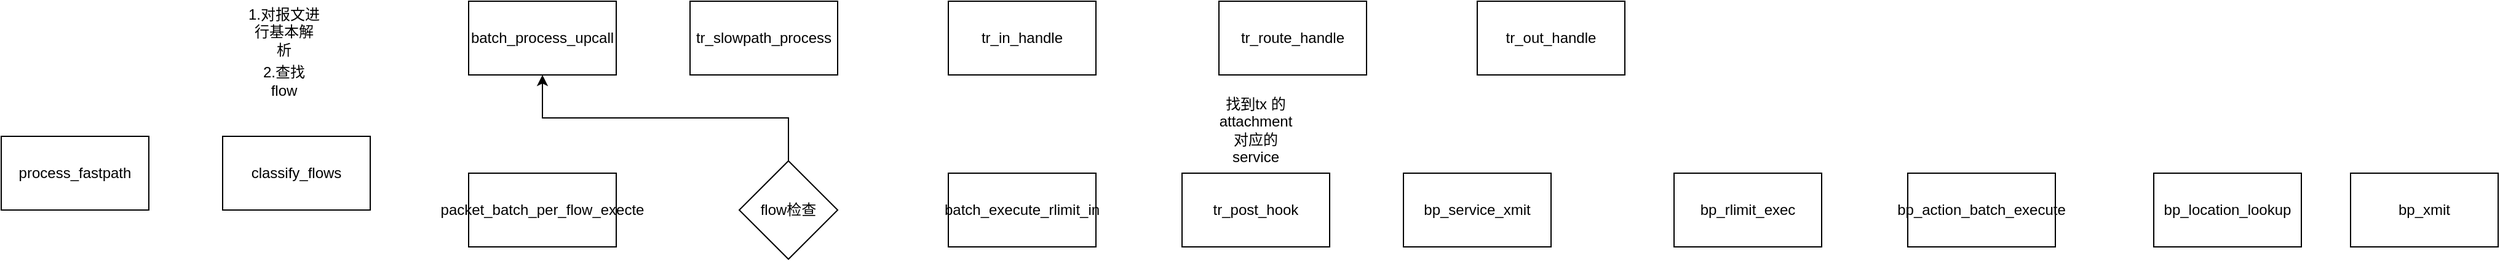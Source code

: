 <mxfile version="21.5.0" type="github">
  <diagram name="第 1 页" id="87Yfs_Ntz_JQIKTqwcT3">
    <mxGraphModel dx="1187" dy="710" grid="1" gridSize="10" guides="1" tooltips="1" connect="1" arrows="1" fold="1" page="1" pageScale="1" pageWidth="4681" pageHeight="3300" math="0" shadow="0">
      <root>
        <mxCell id="0" />
        <mxCell id="1" parent="0" />
        <mxCell id="91VsN9PyEfKSXGo8g_rL-1" value="process_fastpath" style="rounded=0;whiteSpace=wrap;html=1;" vertex="1" parent="1">
          <mxGeometry x="80" y="290" width="120" height="60" as="geometry" />
        </mxCell>
        <mxCell id="91VsN9PyEfKSXGo8g_rL-2" value="classify_flows" style="rounded=0;whiteSpace=wrap;html=1;" vertex="1" parent="1">
          <mxGeometry x="260" y="290" width="120" height="60" as="geometry" />
        </mxCell>
        <mxCell id="91VsN9PyEfKSXGo8g_rL-3" value="1.对报文进行基本解析" style="text;html=1;strokeColor=none;fillColor=none;align=center;verticalAlign=middle;whiteSpace=wrap;rounded=0;" vertex="1" parent="1">
          <mxGeometry x="280" y="190" width="60" height="30" as="geometry" />
        </mxCell>
        <mxCell id="91VsN9PyEfKSXGo8g_rL-4" value="2.查找 flow" style="text;html=1;strokeColor=none;fillColor=none;align=center;verticalAlign=middle;whiteSpace=wrap;rounded=0;" vertex="1" parent="1">
          <mxGeometry x="280" y="230" width="60" height="30" as="geometry" />
        </mxCell>
        <mxCell id="91VsN9PyEfKSXGo8g_rL-6" value="batch_process_upcall" style="rounded=0;whiteSpace=wrap;html=1;" vertex="1" parent="1">
          <mxGeometry x="460" y="180" width="120" height="60" as="geometry" />
        </mxCell>
        <mxCell id="91VsN9PyEfKSXGo8g_rL-7" value="packet_batch_per_flow_execte" style="rounded=0;whiteSpace=wrap;html=1;" vertex="1" parent="1">
          <mxGeometry x="460" y="320" width="120" height="60" as="geometry" />
        </mxCell>
        <mxCell id="91VsN9PyEfKSXGo8g_rL-9" style="edgeStyle=orthogonalEdgeStyle;rounded=0;orthogonalLoop=1;jettySize=auto;html=1;exitX=0.5;exitY=0;exitDx=0;exitDy=0;entryX=0.5;entryY=1;entryDx=0;entryDy=0;" edge="1" parent="1" source="91VsN9PyEfKSXGo8g_rL-8" target="91VsN9PyEfKSXGo8g_rL-6">
          <mxGeometry relative="1" as="geometry" />
        </mxCell>
        <mxCell id="91VsN9PyEfKSXGo8g_rL-8" value="flow检查" style="rhombus;whiteSpace=wrap;html=1;" vertex="1" parent="1">
          <mxGeometry x="680" y="310" width="80" height="80" as="geometry" />
        </mxCell>
        <mxCell id="91VsN9PyEfKSXGo8g_rL-10" value="batch_execute_rlimit_in" style="rounded=0;whiteSpace=wrap;html=1;" vertex="1" parent="1">
          <mxGeometry x="850" y="320" width="120" height="60" as="geometry" />
        </mxCell>
        <mxCell id="91VsN9PyEfKSXGo8g_rL-11" value="tr_post_hook" style="rounded=0;whiteSpace=wrap;html=1;" vertex="1" parent="1">
          <mxGeometry x="1040" y="320" width="120" height="60" as="geometry" />
        </mxCell>
        <mxCell id="91VsN9PyEfKSXGo8g_rL-12" value="bp_service_xmit" style="rounded=0;whiteSpace=wrap;html=1;" vertex="1" parent="1">
          <mxGeometry x="1220" y="320" width="120" height="60" as="geometry" />
        </mxCell>
        <mxCell id="91VsN9PyEfKSXGo8g_rL-13" value="bp_rlimit_exec" style="rounded=0;whiteSpace=wrap;html=1;" vertex="1" parent="1">
          <mxGeometry x="1440" y="320" width="120" height="60" as="geometry" />
        </mxCell>
        <mxCell id="91VsN9PyEfKSXGo8g_rL-14" value="bp_action_batch_execute" style="rounded=0;whiteSpace=wrap;html=1;" vertex="1" parent="1">
          <mxGeometry x="1630" y="320" width="120" height="60" as="geometry" />
        </mxCell>
        <mxCell id="91VsN9PyEfKSXGo8g_rL-15" value="bp_location_lookup" style="rounded=0;whiteSpace=wrap;html=1;" vertex="1" parent="1">
          <mxGeometry x="1830" y="320" width="120" height="60" as="geometry" />
        </mxCell>
        <mxCell id="91VsN9PyEfKSXGo8g_rL-16" value="bp_xmit" style="rounded=0;whiteSpace=wrap;html=1;" vertex="1" parent="1">
          <mxGeometry x="1990" y="320" width="120" height="60" as="geometry" />
        </mxCell>
        <mxCell id="91VsN9PyEfKSXGo8g_rL-17" value="找到tx 的 attachment 对应的 service" style="text;html=1;strokeColor=none;fillColor=none;align=center;verticalAlign=middle;whiteSpace=wrap;rounded=0;" vertex="1" parent="1">
          <mxGeometry x="1070" y="270" width="60" height="30" as="geometry" />
        </mxCell>
        <mxCell id="91VsN9PyEfKSXGo8g_rL-19" value="tr_slowpath_process" style="rounded=0;whiteSpace=wrap;html=1;" vertex="1" parent="1">
          <mxGeometry x="640" y="180" width="120" height="60" as="geometry" />
        </mxCell>
        <mxCell id="91VsN9PyEfKSXGo8g_rL-20" value="tr_in_handle" style="rounded=0;whiteSpace=wrap;html=1;" vertex="1" parent="1">
          <mxGeometry x="850" y="180" width="120" height="60" as="geometry" />
        </mxCell>
        <mxCell id="91VsN9PyEfKSXGo8g_rL-21" value="tr_route_handle" style="rounded=0;whiteSpace=wrap;html=1;" vertex="1" parent="1">
          <mxGeometry x="1070" y="180" width="120" height="60" as="geometry" />
        </mxCell>
        <mxCell id="91VsN9PyEfKSXGo8g_rL-22" value="tr_out_handle" style="rounded=0;whiteSpace=wrap;html=1;" vertex="1" parent="1">
          <mxGeometry x="1280" y="180" width="120" height="60" as="geometry" />
        </mxCell>
      </root>
    </mxGraphModel>
  </diagram>
</mxfile>
